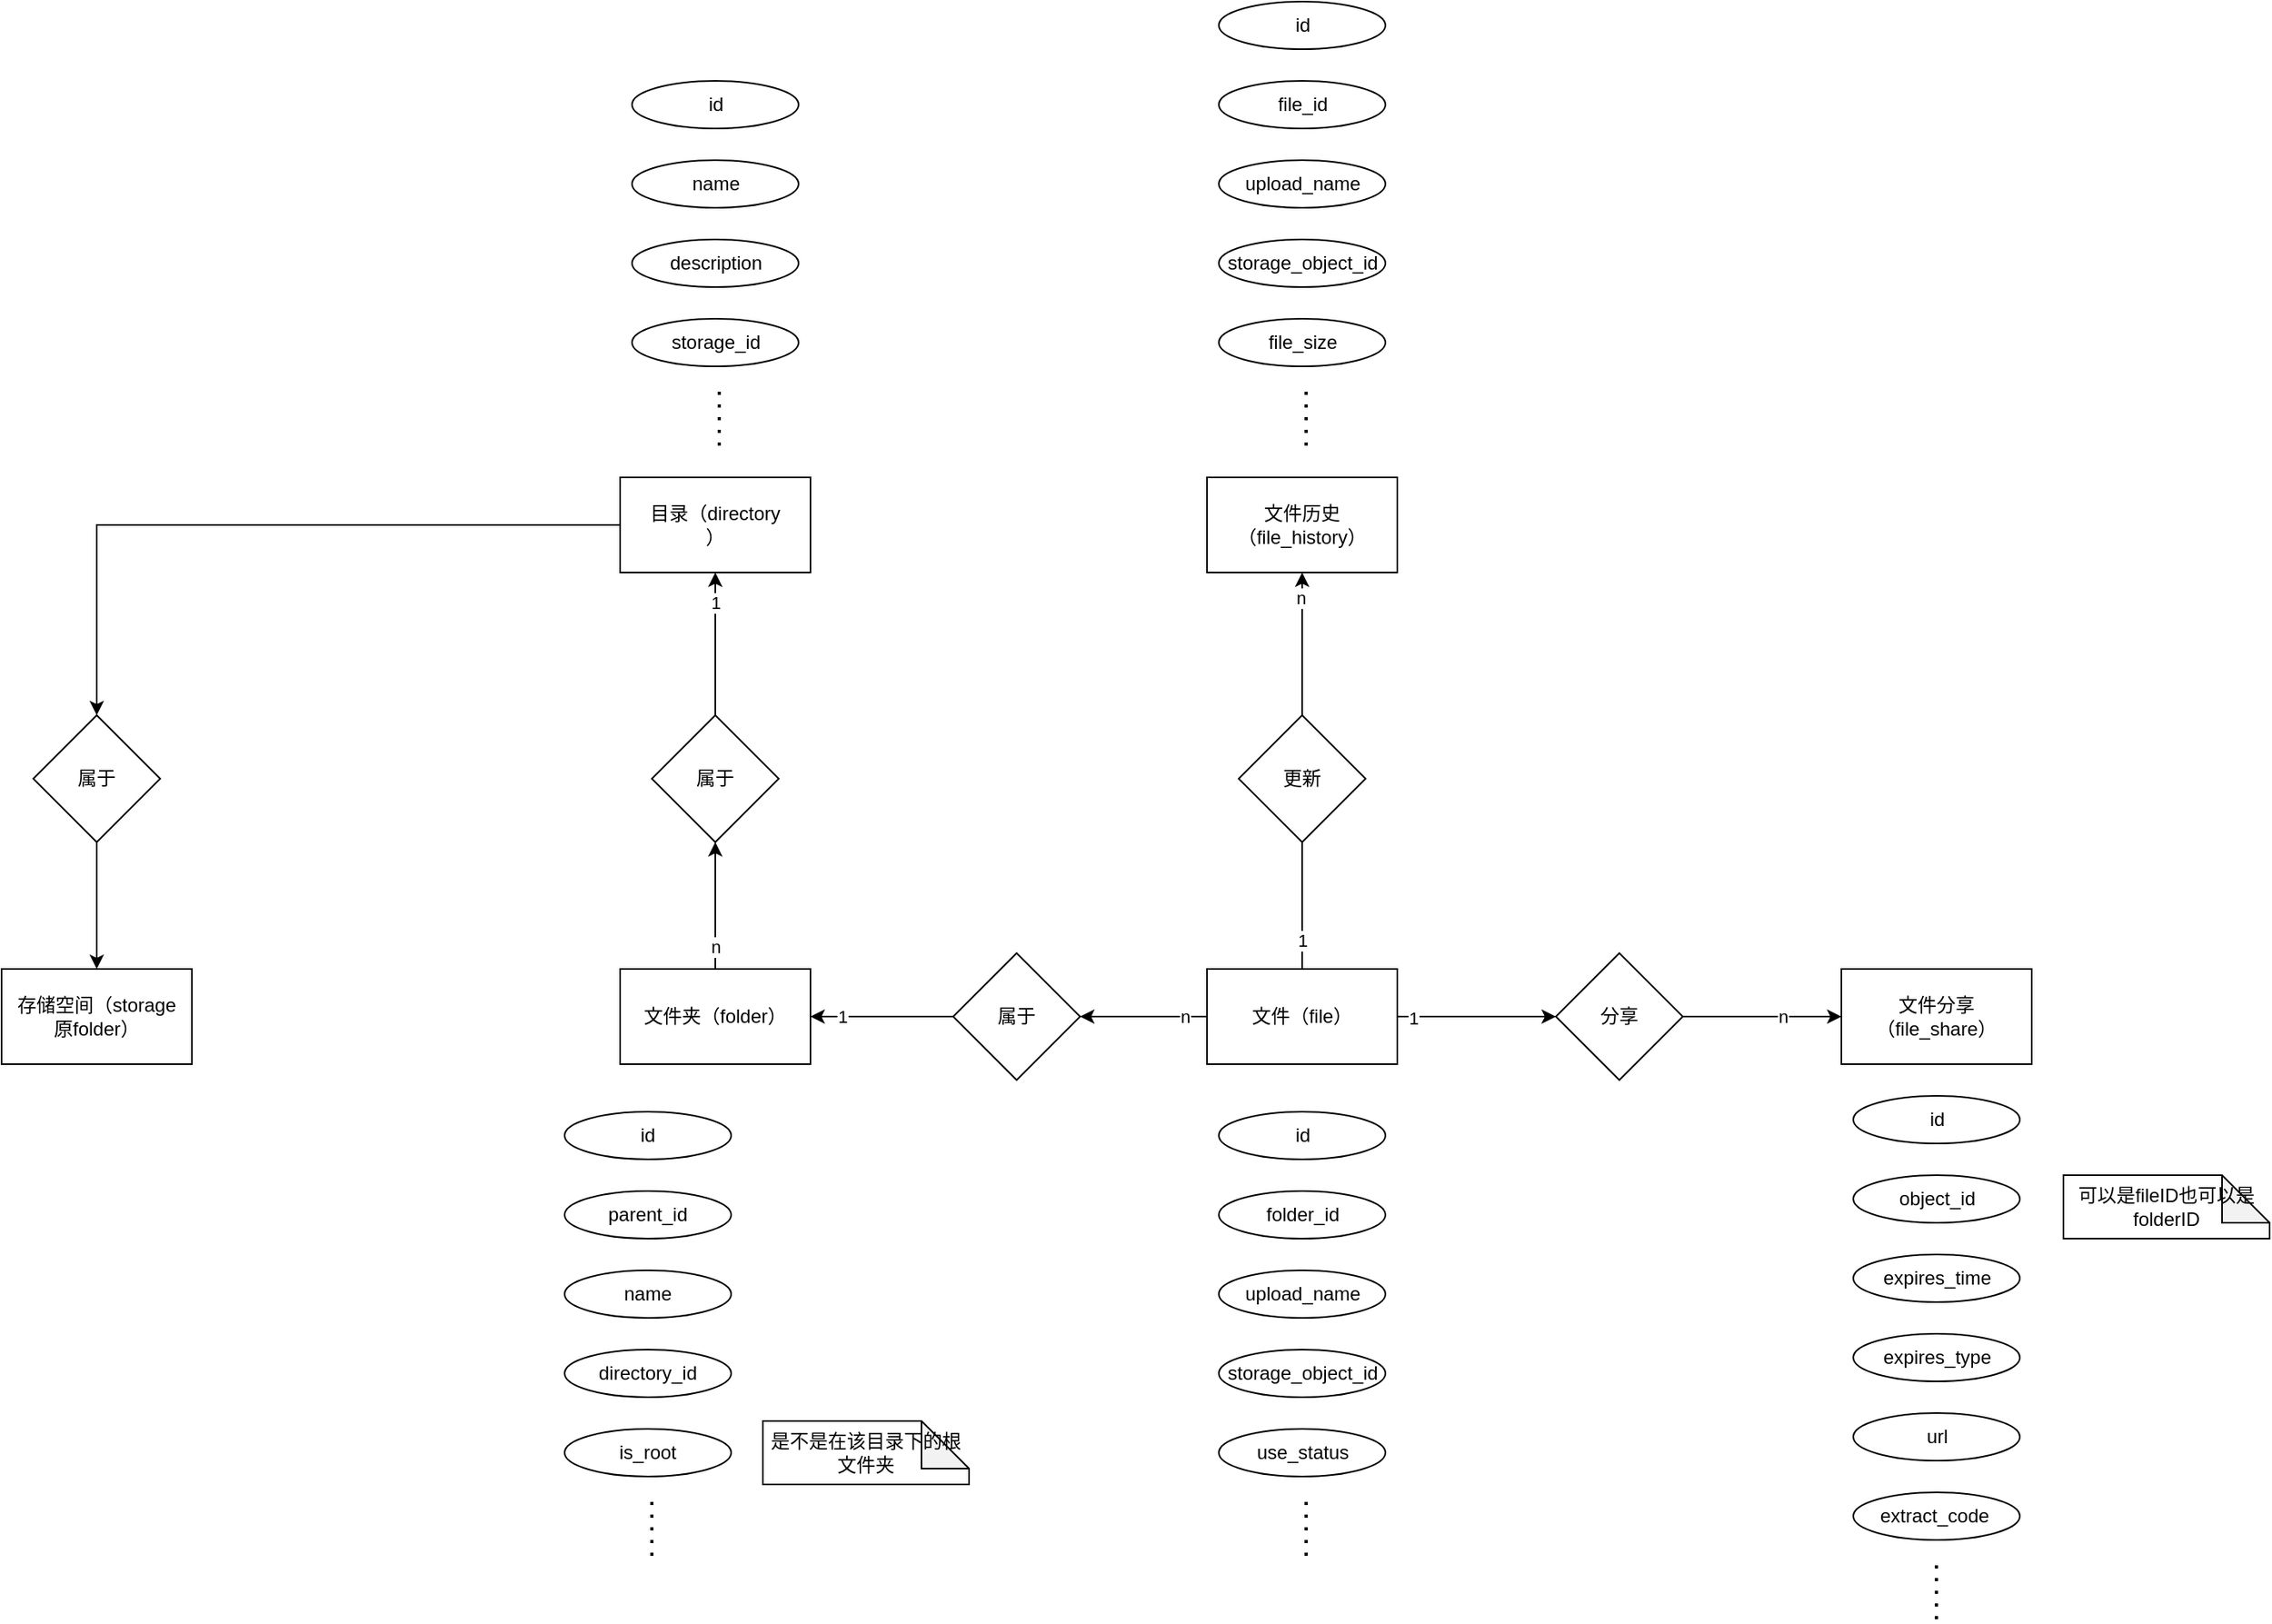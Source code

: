 <mxfile version="21.2.1" type="github">
  <diagram id="R2lEEEUBdFMjLlhIrx00" name="Page-1">
    <mxGraphModel dx="842" dy="1491" grid="1" gridSize="10" guides="1" tooltips="1" connect="1" arrows="1" fold="1" page="1" pageScale="1" pageWidth="850" pageHeight="1100" math="0" shadow="0" extFonts="Permanent Marker^https://fonts.googleapis.com/css?family=Permanent+Marker">
      <root>
        <mxCell id="0" />
        <mxCell id="1" parent="0" />
        <mxCell id="x6mRr0KGEibL8xwdvmWb-18" style="edgeStyle=orthogonalEdgeStyle;rounded=0;orthogonalLoop=1;jettySize=auto;html=1;exitX=0.5;exitY=0;exitDx=0;exitDy=0;entryX=0.5;entryY=1;entryDx=0;entryDy=0;" edge="1" parent="1" source="x6mRr0KGEibL8xwdvmWb-1" target="x6mRr0KGEibL8xwdvmWb-17">
          <mxGeometry relative="1" as="geometry" />
        </mxCell>
        <mxCell id="x6mRr0KGEibL8xwdvmWb-30" value="n" style="edgeLabel;html=1;align=center;verticalAlign=middle;resizable=0;points=[];" vertex="1" connectable="0" parent="x6mRr0KGEibL8xwdvmWb-18">
          <mxGeometry x="-0.64" relative="1" as="geometry">
            <mxPoint as="offset" />
          </mxGeometry>
        </mxCell>
        <mxCell id="x6mRr0KGEibL8xwdvmWb-1" value="文件夹（folder）" style="rounded=0;whiteSpace=wrap;html=1;" vertex="1" parent="1">
          <mxGeometry x="400" y="250" width="120" height="60" as="geometry" />
        </mxCell>
        <mxCell id="x6mRr0KGEibL8xwdvmWb-2" value="文件（file）" style="rounded=0;whiteSpace=wrap;html=1;" vertex="1" parent="1">
          <mxGeometry x="770" y="250" width="120" height="60" as="geometry" />
        </mxCell>
        <mxCell id="x6mRr0KGEibL8xwdvmWb-3" value="文件历史（file_history）" style="rounded=0;whiteSpace=wrap;html=1;" vertex="1" parent="1">
          <mxGeometry x="770" y="-60" width="120" height="60" as="geometry" />
        </mxCell>
        <mxCell id="x6mRr0KGEibL8xwdvmWb-4" value="文件分享（file_share）" style="rounded=0;whiteSpace=wrap;html=1;" vertex="1" parent="1">
          <mxGeometry x="1170" y="250" width="120" height="60" as="geometry" />
        </mxCell>
        <mxCell id="x6mRr0KGEibL8xwdvmWb-15" style="edgeStyle=orthogonalEdgeStyle;rounded=0;orthogonalLoop=1;jettySize=auto;html=1;exitX=0;exitY=0.5;exitDx=0;exitDy=0;entryX=1;entryY=0.5;entryDx=0;entryDy=0;" edge="1" parent="1" source="x6mRr0KGEibL8xwdvmWb-5" target="x6mRr0KGEibL8xwdvmWb-12">
          <mxGeometry relative="1" as="geometry" />
        </mxCell>
        <mxCell id="x6mRr0KGEibL8xwdvmWb-32" value="n" style="edgeLabel;html=1;align=center;verticalAlign=middle;resizable=0;points=[];" vertex="1" connectable="0" parent="x6mRr0KGEibL8xwdvmWb-15">
          <mxGeometry x="-0.633" relative="1" as="geometry">
            <mxPoint as="offset" />
          </mxGeometry>
        </mxCell>
        <mxCell id="x6mRr0KGEibL8xwdvmWb-20" style="edgeStyle=orthogonalEdgeStyle;rounded=0;orthogonalLoop=1;jettySize=auto;html=1;exitX=0.5;exitY=0;exitDx=0;exitDy=0;" edge="1" parent="1" source="x6mRr0KGEibL8xwdvmWb-5">
          <mxGeometry relative="1" as="geometry">
            <mxPoint x="830" y="150" as="targetPoint" />
          </mxGeometry>
        </mxCell>
        <mxCell id="x6mRr0KGEibL8xwdvmWb-34" value="1" style="edgeLabel;html=1;align=center;verticalAlign=middle;resizable=0;points=[];" vertex="1" connectable="0" parent="x6mRr0KGEibL8xwdvmWb-20">
          <mxGeometry x="-0.633" relative="1" as="geometry">
            <mxPoint as="offset" />
          </mxGeometry>
        </mxCell>
        <mxCell id="x6mRr0KGEibL8xwdvmWb-24" style="edgeStyle=orthogonalEdgeStyle;rounded=0;orthogonalLoop=1;jettySize=auto;html=1;exitX=1;exitY=0.5;exitDx=0;exitDy=0;entryX=0;entryY=0.5;entryDx=0;entryDy=0;" edge="1" parent="1" source="x6mRr0KGEibL8xwdvmWb-5" target="x6mRr0KGEibL8xwdvmWb-23">
          <mxGeometry relative="1" as="geometry" />
        </mxCell>
        <mxCell id="x6mRr0KGEibL8xwdvmWb-36" value="1" style="edgeLabel;html=1;align=center;verticalAlign=middle;resizable=0;points=[];" vertex="1" connectable="0" parent="x6mRr0KGEibL8xwdvmWb-24">
          <mxGeometry x="-0.814" y="-1" relative="1" as="geometry">
            <mxPoint as="offset" />
          </mxGeometry>
        </mxCell>
        <mxCell id="x6mRr0KGEibL8xwdvmWb-5" value="文件（file）" style="rounded=0;whiteSpace=wrap;html=1;" vertex="1" parent="1">
          <mxGeometry x="770" y="250" width="120" height="60" as="geometry" />
        </mxCell>
        <mxCell id="x6mRr0KGEibL8xwdvmWb-26" style="edgeStyle=orthogonalEdgeStyle;rounded=0;orthogonalLoop=1;jettySize=auto;html=1;exitX=0;exitY=0.5;exitDx=0;exitDy=0;entryX=0.5;entryY=0;entryDx=0;entryDy=0;" edge="1" parent="1" source="x6mRr0KGEibL8xwdvmWb-6" target="x6mRr0KGEibL8xwdvmWb-27">
          <mxGeometry relative="1" as="geometry">
            <mxPoint x="70" y="50" as="targetPoint" />
          </mxGeometry>
        </mxCell>
        <mxCell id="x6mRr0KGEibL8xwdvmWb-6" value="目录（directory&lt;br&gt;）" style="rounded=0;whiteSpace=wrap;html=1;" vertex="1" parent="1">
          <mxGeometry x="400" y="-60" width="120" height="60" as="geometry" />
        </mxCell>
        <mxCell id="x6mRr0KGEibL8xwdvmWb-7" value="存储空间（storage&lt;br&gt;原folder）" style="rounded=0;whiteSpace=wrap;html=1;" vertex="1" parent="1">
          <mxGeometry x="10" y="250" width="120" height="60" as="geometry" />
        </mxCell>
        <mxCell id="x6mRr0KGEibL8xwdvmWb-16" style="edgeStyle=orthogonalEdgeStyle;rounded=0;orthogonalLoop=1;jettySize=auto;html=1;exitX=0;exitY=0.5;exitDx=0;exitDy=0;entryX=1;entryY=0.5;entryDx=0;entryDy=0;" edge="1" parent="1" source="x6mRr0KGEibL8xwdvmWb-12" target="x6mRr0KGEibL8xwdvmWb-1">
          <mxGeometry relative="1" as="geometry" />
        </mxCell>
        <mxCell id="x6mRr0KGEibL8xwdvmWb-33" value="1" style="edgeLabel;html=1;align=center;verticalAlign=middle;resizable=0;points=[];" vertex="1" connectable="0" parent="x6mRr0KGEibL8xwdvmWb-16">
          <mxGeometry x="0.553" relative="1" as="geometry">
            <mxPoint as="offset" />
          </mxGeometry>
        </mxCell>
        <mxCell id="x6mRr0KGEibL8xwdvmWb-12" value="属于" style="rhombus;whiteSpace=wrap;html=1;" vertex="1" parent="1">
          <mxGeometry x="610" y="240" width="80" height="80" as="geometry" />
        </mxCell>
        <mxCell id="x6mRr0KGEibL8xwdvmWb-19" style="edgeStyle=orthogonalEdgeStyle;rounded=0;orthogonalLoop=1;jettySize=auto;html=1;exitX=0.5;exitY=0;exitDx=0;exitDy=0;entryX=0.5;entryY=1;entryDx=0;entryDy=0;" edge="1" parent="1" source="x6mRr0KGEibL8xwdvmWb-17" target="x6mRr0KGEibL8xwdvmWb-6">
          <mxGeometry relative="1" as="geometry" />
        </mxCell>
        <mxCell id="x6mRr0KGEibL8xwdvmWb-31" value="1" style="edgeLabel;html=1;align=center;verticalAlign=middle;resizable=0;points=[];" vertex="1" connectable="0" parent="x6mRr0KGEibL8xwdvmWb-19">
          <mxGeometry x="0.591" relative="1" as="geometry">
            <mxPoint as="offset" />
          </mxGeometry>
        </mxCell>
        <mxCell id="x6mRr0KGEibL8xwdvmWb-17" value="属于" style="rhombus;whiteSpace=wrap;html=1;" vertex="1" parent="1">
          <mxGeometry x="420" y="90" width="80" height="80" as="geometry" />
        </mxCell>
        <mxCell id="x6mRr0KGEibL8xwdvmWb-22" style="edgeStyle=orthogonalEdgeStyle;rounded=0;orthogonalLoop=1;jettySize=auto;html=1;exitX=0.5;exitY=0;exitDx=0;exitDy=0;entryX=0.5;entryY=1;entryDx=0;entryDy=0;" edge="1" parent="1" source="x6mRr0KGEibL8xwdvmWb-21" target="x6mRr0KGEibL8xwdvmWb-3">
          <mxGeometry relative="1" as="geometry" />
        </mxCell>
        <mxCell id="x6mRr0KGEibL8xwdvmWb-35" value="n" style="edgeLabel;html=1;align=center;verticalAlign=middle;resizable=0;points=[];" vertex="1" connectable="0" parent="x6mRr0KGEibL8xwdvmWb-22">
          <mxGeometry x="0.639" y="1" relative="1" as="geometry">
            <mxPoint as="offset" />
          </mxGeometry>
        </mxCell>
        <mxCell id="x6mRr0KGEibL8xwdvmWb-21" value="更新" style="rhombus;whiteSpace=wrap;html=1;" vertex="1" parent="1">
          <mxGeometry x="790" y="90" width="80" height="80" as="geometry" />
        </mxCell>
        <mxCell id="x6mRr0KGEibL8xwdvmWb-25" style="edgeStyle=orthogonalEdgeStyle;rounded=0;orthogonalLoop=1;jettySize=auto;html=1;exitX=1;exitY=0.5;exitDx=0;exitDy=0;entryX=0;entryY=0.5;entryDx=0;entryDy=0;" edge="1" parent="1" source="x6mRr0KGEibL8xwdvmWb-23" target="x6mRr0KGEibL8xwdvmWb-4">
          <mxGeometry relative="1" as="geometry" />
        </mxCell>
        <mxCell id="x6mRr0KGEibL8xwdvmWb-75" value="n" style="edgeLabel;html=1;align=center;verticalAlign=middle;resizable=0;points=[];" vertex="1" connectable="0" parent="x6mRr0KGEibL8xwdvmWb-25">
          <mxGeometry x="0.247" relative="1" as="geometry">
            <mxPoint as="offset" />
          </mxGeometry>
        </mxCell>
        <mxCell id="x6mRr0KGEibL8xwdvmWb-23" value="分享" style="rhombus;whiteSpace=wrap;html=1;" vertex="1" parent="1">
          <mxGeometry x="990" y="240" width="80" height="80" as="geometry" />
        </mxCell>
        <mxCell id="x6mRr0KGEibL8xwdvmWb-28" style="edgeStyle=orthogonalEdgeStyle;rounded=0;orthogonalLoop=1;jettySize=auto;html=1;exitX=0.5;exitY=1;exitDx=0;exitDy=0;" edge="1" parent="1" source="x6mRr0KGEibL8xwdvmWb-27" target="x6mRr0KGEibL8xwdvmWb-7">
          <mxGeometry relative="1" as="geometry" />
        </mxCell>
        <mxCell id="x6mRr0KGEibL8xwdvmWb-27" value="属于" style="rhombus;whiteSpace=wrap;html=1;" vertex="1" parent="1">
          <mxGeometry x="30" y="90" width="80" height="80" as="geometry" />
        </mxCell>
        <mxCell id="x6mRr0KGEibL8xwdvmWb-37" value="id" style="ellipse;whiteSpace=wrap;html=1;" vertex="1" parent="1">
          <mxGeometry x="365" y="340" width="105" height="30" as="geometry" />
        </mxCell>
        <mxCell id="x6mRr0KGEibL8xwdvmWb-38" value="name" style="ellipse;whiteSpace=wrap;html=1;" vertex="1" parent="1">
          <mxGeometry x="365" y="440" width="105" height="30" as="geometry" />
        </mxCell>
        <mxCell id="x6mRr0KGEibL8xwdvmWb-39" value="directory_id" style="ellipse;whiteSpace=wrap;html=1;" vertex="1" parent="1">
          <mxGeometry x="365" y="490" width="105" height="30" as="geometry" />
        </mxCell>
        <mxCell id="x6mRr0KGEibL8xwdvmWb-40" value="is_root" style="ellipse;whiteSpace=wrap;html=1;" vertex="1" parent="1">
          <mxGeometry x="365" y="540" width="105" height="30" as="geometry" />
        </mxCell>
        <mxCell id="x6mRr0KGEibL8xwdvmWb-41" value="是不是在该目录下的根文件夹" style="shape=note;whiteSpace=wrap;html=1;backgroundOutline=1;darkOpacity=0.05;" vertex="1" parent="1">
          <mxGeometry x="490" y="535" width="130" height="40" as="geometry" />
        </mxCell>
        <mxCell id="x6mRr0KGEibL8xwdvmWb-42" value="parent_id" style="ellipse;whiteSpace=wrap;html=1;" vertex="1" parent="1">
          <mxGeometry x="365" y="390" width="105" height="30" as="geometry" />
        </mxCell>
        <mxCell id="x6mRr0KGEibL8xwdvmWb-45" value="" style="endArrow=none;dashed=1;html=1;dashPattern=1 3;strokeWidth=2;rounded=0;" edge="1" parent="1">
          <mxGeometry width="50" height="50" relative="1" as="geometry">
            <mxPoint x="420" y="620" as="sourcePoint" />
            <mxPoint x="420" y="580" as="targetPoint" />
          </mxGeometry>
        </mxCell>
        <mxCell id="x6mRr0KGEibL8xwdvmWb-46" value="id" style="ellipse;whiteSpace=wrap;html=1;" vertex="1" parent="1">
          <mxGeometry x="777.5" y="340" width="105" height="30" as="geometry" />
        </mxCell>
        <mxCell id="x6mRr0KGEibL8xwdvmWb-47" value="upload_name" style="ellipse;whiteSpace=wrap;html=1;" vertex="1" parent="1">
          <mxGeometry x="777.5" y="440" width="105" height="30" as="geometry" />
        </mxCell>
        <mxCell id="x6mRr0KGEibL8xwdvmWb-48" value="storage_object_id" style="ellipse;whiteSpace=wrap;html=1;" vertex="1" parent="1">
          <mxGeometry x="777.5" y="490" width="105" height="30" as="geometry" />
        </mxCell>
        <mxCell id="x6mRr0KGEibL8xwdvmWb-49" value="use_status" style="ellipse;whiteSpace=wrap;html=1;" vertex="1" parent="1">
          <mxGeometry x="777.5" y="540" width="105" height="30" as="geometry" />
        </mxCell>
        <mxCell id="x6mRr0KGEibL8xwdvmWb-50" value="folder_id" style="ellipse;whiteSpace=wrap;html=1;" vertex="1" parent="1">
          <mxGeometry x="777.5" y="390" width="105" height="30" as="geometry" />
        </mxCell>
        <mxCell id="x6mRr0KGEibL8xwdvmWb-51" value="" style="endArrow=none;dashed=1;html=1;dashPattern=1 3;strokeWidth=2;rounded=0;" edge="1" parent="1">
          <mxGeometry width="50" height="50" relative="1" as="geometry">
            <mxPoint x="832.5" y="620" as="sourcePoint" />
            <mxPoint x="832.5" y="580" as="targetPoint" />
          </mxGeometry>
        </mxCell>
        <mxCell id="x6mRr0KGEibL8xwdvmWb-52" value="id" style="ellipse;whiteSpace=wrap;html=1;" vertex="1" parent="1">
          <mxGeometry x="1177.5" y="330" width="105" height="30" as="geometry" />
        </mxCell>
        <mxCell id="x6mRr0KGEibL8xwdvmWb-53" value="expires_time" style="ellipse;whiteSpace=wrap;html=1;" vertex="1" parent="1">
          <mxGeometry x="1177.5" y="430" width="105" height="30" as="geometry" />
        </mxCell>
        <mxCell id="x6mRr0KGEibL8xwdvmWb-54" value="expires_type" style="ellipse;whiteSpace=wrap;html=1;" vertex="1" parent="1">
          <mxGeometry x="1177.5" y="480" width="105" height="30" as="geometry" />
        </mxCell>
        <mxCell id="x6mRr0KGEibL8xwdvmWb-56" value="object_id" style="ellipse;whiteSpace=wrap;html=1;" vertex="1" parent="1">
          <mxGeometry x="1177.5" y="380" width="105" height="30" as="geometry" />
        </mxCell>
        <mxCell id="x6mRr0KGEibL8xwdvmWb-57" value="" style="endArrow=none;dashed=1;html=1;dashPattern=1 3;strokeWidth=2;rounded=0;" edge="1" parent="1">
          <mxGeometry width="50" height="50" relative="1" as="geometry">
            <mxPoint x="1229.92" y="660" as="sourcePoint" />
            <mxPoint x="1229.92" y="620" as="targetPoint" />
          </mxGeometry>
        </mxCell>
        <mxCell id="x6mRr0KGEibL8xwdvmWb-58" value="id" style="ellipse;whiteSpace=wrap;html=1;" vertex="1" parent="1">
          <mxGeometry x="777.5" y="-360" width="105" height="30" as="geometry" />
        </mxCell>
        <mxCell id="x6mRr0KGEibL8xwdvmWb-59" value="upload_name" style="ellipse;whiteSpace=wrap;html=1;" vertex="1" parent="1">
          <mxGeometry x="777.5" y="-260" width="105" height="30" as="geometry" />
        </mxCell>
        <mxCell id="x6mRr0KGEibL8xwdvmWb-60" value="storage_object_id" style="ellipse;whiteSpace=wrap;html=1;" vertex="1" parent="1">
          <mxGeometry x="777.5" y="-210" width="105" height="30" as="geometry" />
        </mxCell>
        <mxCell id="x6mRr0KGEibL8xwdvmWb-61" value="file_size" style="ellipse;whiteSpace=wrap;html=1;" vertex="1" parent="1">
          <mxGeometry x="777.5" y="-160" width="105" height="30" as="geometry" />
        </mxCell>
        <mxCell id="x6mRr0KGEibL8xwdvmWb-62" value="file_id" style="ellipse;whiteSpace=wrap;html=1;" vertex="1" parent="1">
          <mxGeometry x="777.5" y="-310" width="105" height="30" as="geometry" />
        </mxCell>
        <mxCell id="x6mRr0KGEibL8xwdvmWb-63" value="" style="endArrow=none;dashed=1;html=1;dashPattern=1 3;strokeWidth=2;rounded=0;" edge="1" parent="1">
          <mxGeometry width="50" height="50" relative="1" as="geometry">
            <mxPoint x="832.5" y="-80" as="sourcePoint" />
            <mxPoint x="832.5" y="-120" as="targetPoint" />
          </mxGeometry>
        </mxCell>
        <mxCell id="x6mRr0KGEibL8xwdvmWb-65" value="可以是fileID也可以是folderID" style="shape=note;whiteSpace=wrap;html=1;backgroundOutline=1;darkOpacity=0.05;" vertex="1" parent="1">
          <mxGeometry x="1310" y="380" width="130" height="40" as="geometry" />
        </mxCell>
        <mxCell id="x6mRr0KGEibL8xwdvmWb-67" value="url" style="ellipse;whiteSpace=wrap;html=1;" vertex="1" parent="1">
          <mxGeometry x="1177.5" y="530" width="105" height="30" as="geometry" />
        </mxCell>
        <mxCell id="x6mRr0KGEibL8xwdvmWb-68" value="extract_code&amp;nbsp;" style="ellipse;whiteSpace=wrap;html=1;" vertex="1" parent="1">
          <mxGeometry x="1177.5" y="580" width="105" height="30" as="geometry" />
        </mxCell>
        <mxCell id="x6mRr0KGEibL8xwdvmWb-69" value="id" style="ellipse;whiteSpace=wrap;html=1;" vertex="1" parent="1">
          <mxGeometry x="407.5" y="-310" width="105" height="30" as="geometry" />
        </mxCell>
        <mxCell id="x6mRr0KGEibL8xwdvmWb-70" value="description" style="ellipse;whiteSpace=wrap;html=1;" vertex="1" parent="1">
          <mxGeometry x="407.5" y="-210" width="105" height="30" as="geometry" />
        </mxCell>
        <mxCell id="x6mRr0KGEibL8xwdvmWb-71" value="storage_id" style="ellipse;whiteSpace=wrap;html=1;" vertex="1" parent="1">
          <mxGeometry x="407.5" y="-160" width="105" height="30" as="geometry" />
        </mxCell>
        <mxCell id="x6mRr0KGEibL8xwdvmWb-73" value="name" style="ellipse;whiteSpace=wrap;html=1;" vertex="1" parent="1">
          <mxGeometry x="407.5" y="-260" width="105" height="30" as="geometry" />
        </mxCell>
        <mxCell id="x6mRr0KGEibL8xwdvmWb-74" value="" style="endArrow=none;dashed=1;html=1;dashPattern=1 3;strokeWidth=2;rounded=0;" edge="1" parent="1">
          <mxGeometry width="50" height="50" relative="1" as="geometry">
            <mxPoint x="462.5" y="-80" as="sourcePoint" />
            <mxPoint x="462.5" y="-120" as="targetPoint" />
          </mxGeometry>
        </mxCell>
      </root>
    </mxGraphModel>
  </diagram>
</mxfile>
